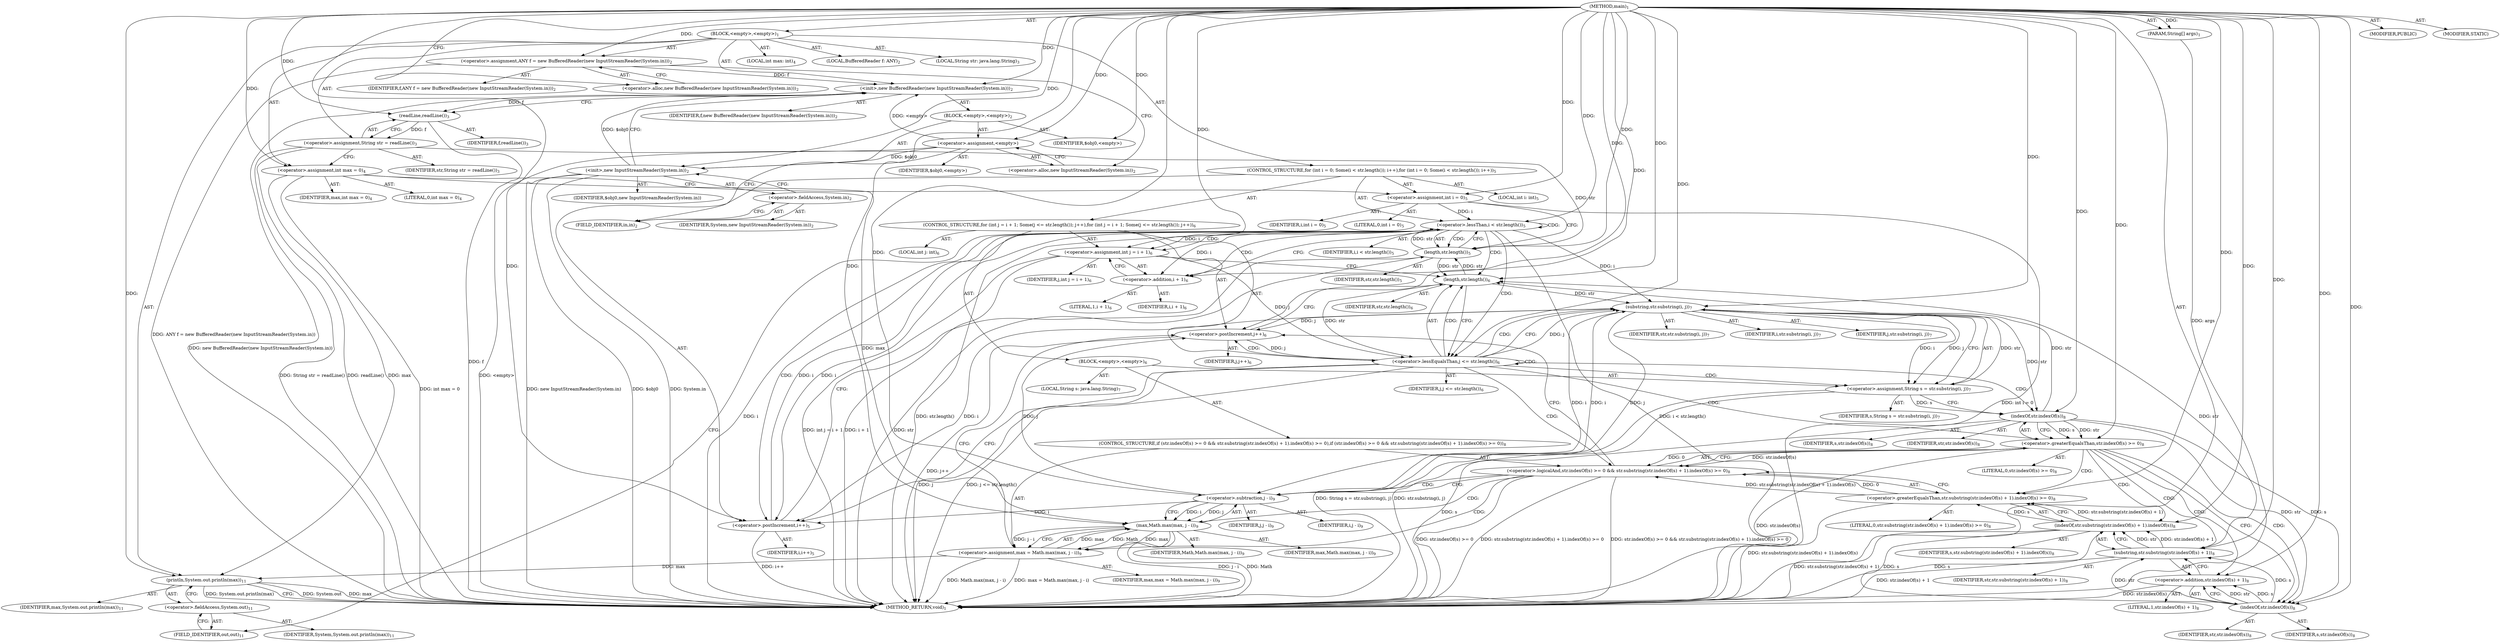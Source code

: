 digraph "main" {  
"19" [label = <(METHOD,main)<SUB>1</SUB>> ]
"20" [label = <(PARAM,String[] args)<SUB>1</SUB>> ]
"21" [label = <(BLOCK,&lt;empty&gt;,&lt;empty&gt;)<SUB>1</SUB>> ]
"4" [label = <(LOCAL,BufferedReader f: ANY)<SUB>2</SUB>> ]
"22" [label = <(&lt;operator&gt;.assignment,ANY f = new BufferedReader(new InputStreamReader(System.in)))<SUB>2</SUB>> ]
"23" [label = <(IDENTIFIER,f,ANY f = new BufferedReader(new InputStreamReader(System.in)))<SUB>2</SUB>> ]
"24" [label = <(&lt;operator&gt;.alloc,new BufferedReader(new InputStreamReader(System.in)))<SUB>2</SUB>> ]
"25" [label = <(&lt;init&gt;,new BufferedReader(new InputStreamReader(System.in)))<SUB>2</SUB>> ]
"3" [label = <(IDENTIFIER,f,new BufferedReader(new InputStreamReader(System.in)))<SUB>2</SUB>> ]
"26" [label = <(BLOCK,&lt;empty&gt;,&lt;empty&gt;)<SUB>2</SUB>> ]
"27" [label = <(&lt;operator&gt;.assignment,&lt;empty&gt;)> ]
"28" [label = <(IDENTIFIER,$obj0,&lt;empty&gt;)> ]
"29" [label = <(&lt;operator&gt;.alloc,new InputStreamReader(System.in))<SUB>2</SUB>> ]
"30" [label = <(&lt;init&gt;,new InputStreamReader(System.in))<SUB>2</SUB>> ]
"31" [label = <(IDENTIFIER,$obj0,new InputStreamReader(System.in))> ]
"32" [label = <(&lt;operator&gt;.fieldAccess,System.in)<SUB>2</SUB>> ]
"33" [label = <(IDENTIFIER,System,new InputStreamReader(System.in))<SUB>2</SUB>> ]
"34" [label = <(FIELD_IDENTIFIER,in,in)<SUB>2</SUB>> ]
"35" [label = <(IDENTIFIER,$obj0,&lt;empty&gt;)> ]
"36" [label = <(LOCAL,String str: java.lang.String)<SUB>3</SUB>> ]
"37" [label = <(&lt;operator&gt;.assignment,String str = readLine())<SUB>3</SUB>> ]
"38" [label = <(IDENTIFIER,str,String str = readLine())<SUB>3</SUB>> ]
"39" [label = <(readLine,readLine())<SUB>3</SUB>> ]
"40" [label = <(IDENTIFIER,f,readLine())<SUB>3</SUB>> ]
"41" [label = <(LOCAL,int max: int)<SUB>4</SUB>> ]
"42" [label = <(&lt;operator&gt;.assignment,int max = 0)<SUB>4</SUB>> ]
"43" [label = <(IDENTIFIER,max,int max = 0)<SUB>4</SUB>> ]
"44" [label = <(LITERAL,0,int max = 0)<SUB>4</SUB>> ]
"45" [label = <(CONTROL_STRUCTURE,for (int i = 0; Some(i &lt; str.length()); i++),for (int i = 0; Some(i &lt; str.length()); i++))<SUB>5</SUB>> ]
"46" [label = <(LOCAL,int i: int)<SUB>5</SUB>> ]
"47" [label = <(&lt;operator&gt;.assignment,int i = 0)<SUB>5</SUB>> ]
"48" [label = <(IDENTIFIER,i,int i = 0)<SUB>5</SUB>> ]
"49" [label = <(LITERAL,0,int i = 0)<SUB>5</SUB>> ]
"50" [label = <(&lt;operator&gt;.lessThan,i &lt; str.length())<SUB>5</SUB>> ]
"51" [label = <(IDENTIFIER,i,i &lt; str.length())<SUB>5</SUB>> ]
"52" [label = <(length,str.length())<SUB>5</SUB>> ]
"53" [label = <(IDENTIFIER,str,str.length())<SUB>5</SUB>> ]
"54" [label = <(&lt;operator&gt;.postIncrement,i++)<SUB>5</SUB>> ]
"55" [label = <(IDENTIFIER,i,i++)<SUB>5</SUB>> ]
"56" [label = <(CONTROL_STRUCTURE,for (int j = i + 1; Some(j &lt;= str.length()); j++),for (int j = i + 1; Some(j &lt;= str.length()); j++))<SUB>6</SUB>> ]
"57" [label = <(LOCAL,int j: int)<SUB>6</SUB>> ]
"58" [label = <(&lt;operator&gt;.assignment,int j = i + 1)<SUB>6</SUB>> ]
"59" [label = <(IDENTIFIER,j,int j = i + 1)<SUB>6</SUB>> ]
"60" [label = <(&lt;operator&gt;.addition,i + 1)<SUB>6</SUB>> ]
"61" [label = <(IDENTIFIER,i,i + 1)<SUB>6</SUB>> ]
"62" [label = <(LITERAL,1,i + 1)<SUB>6</SUB>> ]
"63" [label = <(&lt;operator&gt;.lessEqualsThan,j &lt;= str.length())<SUB>6</SUB>> ]
"64" [label = <(IDENTIFIER,j,j &lt;= str.length())<SUB>6</SUB>> ]
"65" [label = <(length,str.length())<SUB>6</SUB>> ]
"66" [label = <(IDENTIFIER,str,str.length())<SUB>6</SUB>> ]
"67" [label = <(&lt;operator&gt;.postIncrement,j++)<SUB>6</SUB>> ]
"68" [label = <(IDENTIFIER,j,j++)<SUB>6</SUB>> ]
"69" [label = <(BLOCK,&lt;empty&gt;,&lt;empty&gt;)<SUB>6</SUB>> ]
"70" [label = <(LOCAL,String s: java.lang.String)<SUB>7</SUB>> ]
"71" [label = <(&lt;operator&gt;.assignment,String s = str.substring(i, j))<SUB>7</SUB>> ]
"72" [label = <(IDENTIFIER,s,String s = str.substring(i, j))<SUB>7</SUB>> ]
"73" [label = <(substring,str.substring(i, j))<SUB>7</SUB>> ]
"74" [label = <(IDENTIFIER,str,str.substring(i, j))<SUB>7</SUB>> ]
"75" [label = <(IDENTIFIER,i,str.substring(i, j))<SUB>7</SUB>> ]
"76" [label = <(IDENTIFIER,j,str.substring(i, j))<SUB>7</SUB>> ]
"77" [label = <(CONTROL_STRUCTURE,if (str.indexOf(s) &gt;= 0 &amp;&amp; str.substring(str.indexOf(s) + 1).indexOf(s) &gt;= 0),if (str.indexOf(s) &gt;= 0 &amp;&amp; str.substring(str.indexOf(s) + 1).indexOf(s) &gt;= 0))<SUB>8</SUB>> ]
"78" [label = <(&lt;operator&gt;.logicalAnd,str.indexOf(s) &gt;= 0 &amp;&amp; str.substring(str.indexOf(s) + 1).indexOf(s) &gt;= 0)<SUB>8</SUB>> ]
"79" [label = <(&lt;operator&gt;.greaterEqualsThan,str.indexOf(s) &gt;= 0)<SUB>8</SUB>> ]
"80" [label = <(indexOf,str.indexOf(s))<SUB>8</SUB>> ]
"81" [label = <(IDENTIFIER,str,str.indexOf(s))<SUB>8</SUB>> ]
"82" [label = <(IDENTIFIER,s,str.indexOf(s))<SUB>8</SUB>> ]
"83" [label = <(LITERAL,0,str.indexOf(s) &gt;= 0)<SUB>8</SUB>> ]
"84" [label = <(&lt;operator&gt;.greaterEqualsThan,str.substring(str.indexOf(s) + 1).indexOf(s) &gt;= 0)<SUB>8</SUB>> ]
"85" [label = <(indexOf,str.substring(str.indexOf(s) + 1).indexOf(s))<SUB>8</SUB>> ]
"86" [label = <(substring,str.substring(str.indexOf(s) + 1))<SUB>8</SUB>> ]
"87" [label = <(IDENTIFIER,str,str.substring(str.indexOf(s) + 1))<SUB>8</SUB>> ]
"88" [label = <(&lt;operator&gt;.addition,str.indexOf(s) + 1)<SUB>8</SUB>> ]
"89" [label = <(indexOf,str.indexOf(s))<SUB>8</SUB>> ]
"90" [label = <(IDENTIFIER,str,str.indexOf(s))<SUB>8</SUB>> ]
"91" [label = <(IDENTIFIER,s,str.indexOf(s))<SUB>8</SUB>> ]
"92" [label = <(LITERAL,1,str.indexOf(s) + 1)<SUB>8</SUB>> ]
"93" [label = <(IDENTIFIER,s,str.substring(str.indexOf(s) + 1).indexOf(s))<SUB>8</SUB>> ]
"94" [label = <(LITERAL,0,str.substring(str.indexOf(s) + 1).indexOf(s) &gt;= 0)<SUB>8</SUB>> ]
"95" [label = <(&lt;operator&gt;.assignment,max = Math.max(max, j - i))<SUB>9</SUB>> ]
"96" [label = <(IDENTIFIER,max,max = Math.max(max, j - i))<SUB>9</SUB>> ]
"97" [label = <(max,Math.max(max, j - i))<SUB>9</SUB>> ]
"98" [label = <(IDENTIFIER,Math,Math.max(max, j - i))<SUB>9</SUB>> ]
"99" [label = <(IDENTIFIER,max,Math.max(max, j - i))<SUB>9</SUB>> ]
"100" [label = <(&lt;operator&gt;.subtraction,j - i)<SUB>9</SUB>> ]
"101" [label = <(IDENTIFIER,j,j - i)<SUB>9</SUB>> ]
"102" [label = <(IDENTIFIER,i,j - i)<SUB>9</SUB>> ]
"103" [label = <(println,System.out.println(max))<SUB>11</SUB>> ]
"104" [label = <(&lt;operator&gt;.fieldAccess,System.out)<SUB>11</SUB>> ]
"105" [label = <(IDENTIFIER,System,System.out.println(max))<SUB>11</SUB>> ]
"106" [label = <(FIELD_IDENTIFIER,out,out)<SUB>11</SUB>> ]
"107" [label = <(IDENTIFIER,max,System.out.println(max))<SUB>11</SUB>> ]
"108" [label = <(MODIFIER,PUBLIC)> ]
"109" [label = <(MODIFIER,STATIC)> ]
"110" [label = <(METHOD_RETURN,void)<SUB>1</SUB>> ]
  "19" -> "20"  [ label = "AST: "] 
  "19" -> "21"  [ label = "AST: "] 
  "19" -> "108"  [ label = "AST: "] 
  "19" -> "109"  [ label = "AST: "] 
  "19" -> "110"  [ label = "AST: "] 
  "21" -> "4"  [ label = "AST: "] 
  "21" -> "22"  [ label = "AST: "] 
  "21" -> "25"  [ label = "AST: "] 
  "21" -> "36"  [ label = "AST: "] 
  "21" -> "37"  [ label = "AST: "] 
  "21" -> "41"  [ label = "AST: "] 
  "21" -> "42"  [ label = "AST: "] 
  "21" -> "45"  [ label = "AST: "] 
  "21" -> "103"  [ label = "AST: "] 
  "22" -> "23"  [ label = "AST: "] 
  "22" -> "24"  [ label = "AST: "] 
  "25" -> "3"  [ label = "AST: "] 
  "25" -> "26"  [ label = "AST: "] 
  "26" -> "27"  [ label = "AST: "] 
  "26" -> "30"  [ label = "AST: "] 
  "26" -> "35"  [ label = "AST: "] 
  "27" -> "28"  [ label = "AST: "] 
  "27" -> "29"  [ label = "AST: "] 
  "30" -> "31"  [ label = "AST: "] 
  "30" -> "32"  [ label = "AST: "] 
  "32" -> "33"  [ label = "AST: "] 
  "32" -> "34"  [ label = "AST: "] 
  "37" -> "38"  [ label = "AST: "] 
  "37" -> "39"  [ label = "AST: "] 
  "39" -> "40"  [ label = "AST: "] 
  "42" -> "43"  [ label = "AST: "] 
  "42" -> "44"  [ label = "AST: "] 
  "45" -> "46"  [ label = "AST: "] 
  "45" -> "47"  [ label = "AST: "] 
  "45" -> "50"  [ label = "AST: "] 
  "45" -> "54"  [ label = "AST: "] 
  "45" -> "56"  [ label = "AST: "] 
  "47" -> "48"  [ label = "AST: "] 
  "47" -> "49"  [ label = "AST: "] 
  "50" -> "51"  [ label = "AST: "] 
  "50" -> "52"  [ label = "AST: "] 
  "52" -> "53"  [ label = "AST: "] 
  "54" -> "55"  [ label = "AST: "] 
  "56" -> "57"  [ label = "AST: "] 
  "56" -> "58"  [ label = "AST: "] 
  "56" -> "63"  [ label = "AST: "] 
  "56" -> "67"  [ label = "AST: "] 
  "56" -> "69"  [ label = "AST: "] 
  "58" -> "59"  [ label = "AST: "] 
  "58" -> "60"  [ label = "AST: "] 
  "60" -> "61"  [ label = "AST: "] 
  "60" -> "62"  [ label = "AST: "] 
  "63" -> "64"  [ label = "AST: "] 
  "63" -> "65"  [ label = "AST: "] 
  "65" -> "66"  [ label = "AST: "] 
  "67" -> "68"  [ label = "AST: "] 
  "69" -> "70"  [ label = "AST: "] 
  "69" -> "71"  [ label = "AST: "] 
  "69" -> "77"  [ label = "AST: "] 
  "71" -> "72"  [ label = "AST: "] 
  "71" -> "73"  [ label = "AST: "] 
  "73" -> "74"  [ label = "AST: "] 
  "73" -> "75"  [ label = "AST: "] 
  "73" -> "76"  [ label = "AST: "] 
  "77" -> "78"  [ label = "AST: "] 
  "77" -> "95"  [ label = "AST: "] 
  "78" -> "79"  [ label = "AST: "] 
  "78" -> "84"  [ label = "AST: "] 
  "79" -> "80"  [ label = "AST: "] 
  "79" -> "83"  [ label = "AST: "] 
  "80" -> "81"  [ label = "AST: "] 
  "80" -> "82"  [ label = "AST: "] 
  "84" -> "85"  [ label = "AST: "] 
  "84" -> "94"  [ label = "AST: "] 
  "85" -> "86"  [ label = "AST: "] 
  "85" -> "93"  [ label = "AST: "] 
  "86" -> "87"  [ label = "AST: "] 
  "86" -> "88"  [ label = "AST: "] 
  "88" -> "89"  [ label = "AST: "] 
  "88" -> "92"  [ label = "AST: "] 
  "89" -> "90"  [ label = "AST: "] 
  "89" -> "91"  [ label = "AST: "] 
  "95" -> "96"  [ label = "AST: "] 
  "95" -> "97"  [ label = "AST: "] 
  "97" -> "98"  [ label = "AST: "] 
  "97" -> "99"  [ label = "AST: "] 
  "97" -> "100"  [ label = "AST: "] 
  "100" -> "101"  [ label = "AST: "] 
  "100" -> "102"  [ label = "AST: "] 
  "103" -> "104"  [ label = "AST: "] 
  "103" -> "107"  [ label = "AST: "] 
  "104" -> "105"  [ label = "AST: "] 
  "104" -> "106"  [ label = "AST: "] 
  "22" -> "29"  [ label = "CFG: "] 
  "25" -> "39"  [ label = "CFG: "] 
  "37" -> "42"  [ label = "CFG: "] 
  "42" -> "47"  [ label = "CFG: "] 
  "103" -> "110"  [ label = "CFG: "] 
  "24" -> "22"  [ label = "CFG: "] 
  "39" -> "37"  [ label = "CFG: "] 
  "47" -> "52"  [ label = "CFG: "] 
  "50" -> "60"  [ label = "CFG: "] 
  "50" -> "106"  [ label = "CFG: "] 
  "54" -> "52"  [ label = "CFG: "] 
  "104" -> "103"  [ label = "CFG: "] 
  "27" -> "34"  [ label = "CFG: "] 
  "30" -> "25"  [ label = "CFG: "] 
  "52" -> "50"  [ label = "CFG: "] 
  "58" -> "65"  [ label = "CFG: "] 
  "63" -> "73"  [ label = "CFG: "] 
  "63" -> "54"  [ label = "CFG: "] 
  "67" -> "65"  [ label = "CFG: "] 
  "106" -> "104"  [ label = "CFG: "] 
  "29" -> "27"  [ label = "CFG: "] 
  "32" -> "30"  [ label = "CFG: "] 
  "60" -> "58"  [ label = "CFG: "] 
  "65" -> "63"  [ label = "CFG: "] 
  "71" -> "80"  [ label = "CFG: "] 
  "34" -> "32"  [ label = "CFG: "] 
  "73" -> "71"  [ label = "CFG: "] 
  "78" -> "100"  [ label = "CFG: "] 
  "78" -> "67"  [ label = "CFG: "] 
  "95" -> "67"  [ label = "CFG: "] 
  "79" -> "78"  [ label = "CFG: "] 
  "79" -> "89"  [ label = "CFG: "] 
  "84" -> "78"  [ label = "CFG: "] 
  "97" -> "95"  [ label = "CFG: "] 
  "80" -> "79"  [ label = "CFG: "] 
  "85" -> "84"  [ label = "CFG: "] 
  "100" -> "97"  [ label = "CFG: "] 
  "86" -> "85"  [ label = "CFG: "] 
  "88" -> "86"  [ label = "CFG: "] 
  "89" -> "88"  [ label = "CFG: "] 
  "19" -> "24"  [ label = "CFG: "] 
  "20" -> "110"  [ label = "DDG: args"] 
  "22" -> "110"  [ label = "DDG: ANY f = new BufferedReader(new InputStreamReader(System.in))"] 
  "27" -> "110"  [ label = "DDG: &lt;empty&gt;"] 
  "30" -> "110"  [ label = "DDG: $obj0"] 
  "30" -> "110"  [ label = "DDG: System.in"] 
  "30" -> "110"  [ label = "DDG: new InputStreamReader(System.in)"] 
  "25" -> "110"  [ label = "DDG: new BufferedReader(new InputStreamReader(System.in))"] 
  "39" -> "110"  [ label = "DDG: f"] 
  "37" -> "110"  [ label = "DDG: readLine()"] 
  "37" -> "110"  [ label = "DDG: String str = readLine()"] 
  "42" -> "110"  [ label = "DDG: int max = 0"] 
  "47" -> "110"  [ label = "DDG: int i = 0"] 
  "50" -> "110"  [ label = "DDG: i"] 
  "52" -> "110"  [ label = "DDG: str"] 
  "50" -> "110"  [ label = "DDG: str.length()"] 
  "50" -> "110"  [ label = "DDG: i &lt; str.length()"] 
  "103" -> "110"  [ label = "DDG: System.out"] 
  "103" -> "110"  [ label = "DDG: max"] 
  "103" -> "110"  [ label = "DDG: System.out.println(max)"] 
  "58" -> "110"  [ label = "DDG: i + 1"] 
  "58" -> "110"  [ label = "DDG: int j = i + 1"] 
  "63" -> "110"  [ label = "DDG: j"] 
  "63" -> "110"  [ label = "DDG: j &lt;= str.length()"] 
  "54" -> "110"  [ label = "DDG: i++"] 
  "71" -> "110"  [ label = "DDG: str.substring(i, j)"] 
  "71" -> "110"  [ label = "DDG: String s = str.substring(i, j)"] 
  "80" -> "110"  [ label = "DDG: s"] 
  "79" -> "110"  [ label = "DDG: str.indexOf(s)"] 
  "78" -> "110"  [ label = "DDG: str.indexOf(s) &gt;= 0"] 
  "88" -> "110"  [ label = "DDG: str.indexOf(s)"] 
  "86" -> "110"  [ label = "DDG: str.indexOf(s) + 1"] 
  "85" -> "110"  [ label = "DDG: str.substring(str.indexOf(s) + 1)"] 
  "85" -> "110"  [ label = "DDG: s"] 
  "84" -> "110"  [ label = "DDG: str.substring(str.indexOf(s) + 1).indexOf(s)"] 
  "78" -> "110"  [ label = "DDG: str.substring(str.indexOf(s) + 1).indexOf(s) &gt;= 0"] 
  "78" -> "110"  [ label = "DDG: str.indexOf(s) &gt;= 0 &amp;&amp; str.substring(str.indexOf(s) + 1).indexOf(s) &gt;= 0"] 
  "97" -> "110"  [ label = "DDG: j - i"] 
  "95" -> "110"  [ label = "DDG: Math.max(max, j - i)"] 
  "95" -> "110"  [ label = "DDG: max = Math.max(max, j - i)"] 
  "67" -> "110"  [ label = "DDG: j++"] 
  "97" -> "110"  [ label = "DDG: Math"] 
  "19" -> "20"  [ label = "DDG: "] 
  "19" -> "22"  [ label = "DDG: "] 
  "39" -> "37"  [ label = "DDG: f"] 
  "19" -> "42"  [ label = "DDG: "] 
  "22" -> "25"  [ label = "DDG: f"] 
  "19" -> "25"  [ label = "DDG: "] 
  "27" -> "25"  [ label = "DDG: &lt;empty&gt;"] 
  "30" -> "25"  [ label = "DDG: $obj0"] 
  "19" -> "47"  [ label = "DDG: "] 
  "42" -> "103"  [ label = "DDG: max"] 
  "95" -> "103"  [ label = "DDG: max"] 
  "19" -> "103"  [ label = "DDG: "] 
  "19" -> "27"  [ label = "DDG: "] 
  "19" -> "35"  [ label = "DDG: "] 
  "25" -> "39"  [ label = "DDG: f"] 
  "19" -> "39"  [ label = "DDG: "] 
  "47" -> "50"  [ label = "DDG: i"] 
  "54" -> "50"  [ label = "DDG: i"] 
  "19" -> "50"  [ label = "DDG: "] 
  "52" -> "50"  [ label = "DDG: str"] 
  "73" -> "54"  [ label = "DDG: i"] 
  "100" -> "54"  [ label = "DDG: i"] 
  "19" -> "54"  [ label = "DDG: "] 
  "50" -> "54"  [ label = "DDG: i"] 
  "50" -> "58"  [ label = "DDG: i"] 
  "19" -> "58"  [ label = "DDG: "] 
  "27" -> "30"  [ label = "DDG: $obj0"] 
  "19" -> "30"  [ label = "DDG: "] 
  "37" -> "52"  [ label = "DDG: str"] 
  "65" -> "52"  [ label = "DDG: str"] 
  "19" -> "52"  [ label = "DDG: "] 
  "58" -> "63"  [ label = "DDG: j"] 
  "67" -> "63"  [ label = "DDG: j"] 
  "19" -> "63"  [ label = "DDG: "] 
  "65" -> "63"  [ label = "DDG: str"] 
  "73" -> "67"  [ label = "DDG: j"] 
  "100" -> "67"  [ label = "DDG: j"] 
  "19" -> "67"  [ label = "DDG: "] 
  "73" -> "71"  [ label = "DDG: str"] 
  "73" -> "71"  [ label = "DDG: i"] 
  "73" -> "71"  [ label = "DDG: j"] 
  "50" -> "60"  [ label = "DDG: i"] 
  "19" -> "60"  [ label = "DDG: "] 
  "52" -> "65"  [ label = "DDG: str"] 
  "80" -> "65"  [ label = "DDG: str"] 
  "86" -> "65"  [ label = "DDG: str"] 
  "19" -> "65"  [ label = "DDG: "] 
  "97" -> "95"  [ label = "DDG: Math"] 
  "97" -> "95"  [ label = "DDG: max"] 
  "97" -> "95"  [ label = "DDG: j - i"] 
  "65" -> "73"  [ label = "DDG: str"] 
  "19" -> "73"  [ label = "DDG: "] 
  "100" -> "73"  [ label = "DDG: i"] 
  "50" -> "73"  [ label = "DDG: i"] 
  "63" -> "73"  [ label = "DDG: j"] 
  "79" -> "78"  [ label = "DDG: str.indexOf(s)"] 
  "79" -> "78"  [ label = "DDG: 0"] 
  "84" -> "78"  [ label = "DDG: str.substring(str.indexOf(s) + 1).indexOf(s)"] 
  "84" -> "78"  [ label = "DDG: 0"] 
  "80" -> "79"  [ label = "DDG: str"] 
  "80" -> "79"  [ label = "DDG: s"] 
  "19" -> "79"  [ label = "DDG: "] 
  "85" -> "84"  [ label = "DDG: str.substring(str.indexOf(s) + 1)"] 
  "85" -> "84"  [ label = "DDG: s"] 
  "19" -> "84"  [ label = "DDG: "] 
  "19" -> "97"  [ label = "DDG: "] 
  "42" -> "97"  [ label = "DDG: max"] 
  "95" -> "97"  [ label = "DDG: max"] 
  "100" -> "97"  [ label = "DDG: j"] 
  "100" -> "97"  [ label = "DDG: i"] 
  "73" -> "80"  [ label = "DDG: str"] 
  "19" -> "80"  [ label = "DDG: "] 
  "71" -> "80"  [ label = "DDG: s"] 
  "86" -> "85"  [ label = "DDG: str"] 
  "86" -> "85"  [ label = "DDG: str.indexOf(s) + 1"] 
  "89" -> "85"  [ label = "DDG: s"] 
  "19" -> "85"  [ label = "DDG: "] 
  "73" -> "100"  [ label = "DDG: j"] 
  "19" -> "100"  [ label = "DDG: "] 
  "73" -> "100"  [ label = "DDG: i"] 
  "89" -> "86"  [ label = "DDG: str"] 
  "19" -> "86"  [ label = "DDG: "] 
  "89" -> "86"  [ label = "DDG: s"] 
  "89" -> "88"  [ label = "DDG: str"] 
  "89" -> "88"  [ label = "DDG: s"] 
  "19" -> "88"  [ label = "DDG: "] 
  "80" -> "89"  [ label = "DDG: str"] 
  "19" -> "89"  [ label = "DDG: "] 
  "80" -> "89"  [ label = "DDG: s"] 
  "50" -> "60"  [ label = "CDG: "] 
  "50" -> "52"  [ label = "CDG: "] 
  "50" -> "65"  [ label = "CDG: "] 
  "50" -> "50"  [ label = "CDG: "] 
  "50" -> "54"  [ label = "CDG: "] 
  "50" -> "58"  [ label = "CDG: "] 
  "50" -> "63"  [ label = "CDG: "] 
  "63" -> "73"  [ label = "CDG: "] 
  "63" -> "67"  [ label = "CDG: "] 
  "63" -> "65"  [ label = "CDG: "] 
  "63" -> "79"  [ label = "CDG: "] 
  "63" -> "80"  [ label = "CDG: "] 
  "63" -> "71"  [ label = "CDG: "] 
  "63" -> "63"  [ label = "CDG: "] 
  "63" -> "78"  [ label = "CDG: "] 
  "78" -> "95"  [ label = "CDG: "] 
  "78" -> "97"  [ label = "CDG: "] 
  "78" -> "100"  [ label = "CDG: "] 
  "79" -> "89"  [ label = "CDG: "] 
  "79" -> "84"  [ label = "CDG: "] 
  "79" -> "85"  [ label = "CDG: "] 
  "79" -> "88"  [ label = "CDG: "] 
  "79" -> "86"  [ label = "CDG: "] 
}
